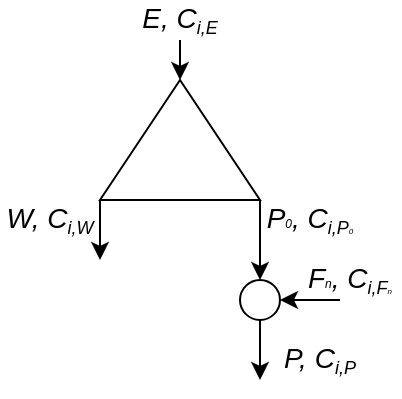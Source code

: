 <mxfile>
    <diagram id="voXNYClXei8BqZe0r_Rz" name="Page-1">
        <mxGraphModel dx="286" dy="191" grid="1" gridSize="10" guides="1" tooltips="1" connect="1" arrows="1" fold="1" page="1" pageScale="1" pageWidth="827" pageHeight="1169" math="0" shadow="0">
            <root>
                <mxCell id="0"/>
                <mxCell id="1" parent="0"/>
                <mxCell id="41" value="" style="endArrow=classic;html=1;" parent="1" edge="1">
                    <mxGeometry width="50" height="50" relative="1" as="geometry">
                        <mxPoint x="430" y="80" as="sourcePoint"/>
                        <mxPoint x="430" y="100" as="targetPoint"/>
                    </mxGeometry>
                </mxCell>
                <mxCell id="42" value="" style="endArrow=classic;html=1;" parent="1" edge="1">
                    <mxGeometry width="50" height="50" relative="1" as="geometry">
                        <mxPoint x="390" y="160" as="sourcePoint"/>
                        <mxPoint x="390" y="190" as="targetPoint"/>
                    </mxGeometry>
                </mxCell>
                <mxCell id="43" value="" style="triangle;whiteSpace=wrap;html=1;rotation=-90;" parent="1" vertex="1">
                    <mxGeometry x="400" y="90" width="60" height="80" as="geometry"/>
                </mxCell>
                <mxCell id="44" value="" style="endArrow=classic;html=1;entryX=0.5;entryY=0;entryDx=0;entryDy=0;" parent="1" edge="1" target="48">
                    <mxGeometry width="50" height="50" relative="1" as="geometry">
                        <mxPoint x="470" y="160" as="sourcePoint"/>
                        <mxPoint x="470" y="190" as="targetPoint"/>
                    </mxGeometry>
                </mxCell>
                <mxCell id="45" value="&lt;font&gt;&lt;i&gt;&lt;span style=&quot;font-size: 14px&quot;&gt;E, C&lt;/span&gt;&lt;sub&gt;&lt;font style=&quot;font-size: 9px&quot;&gt;i,E&lt;/font&gt;&lt;/sub&gt;&lt;/i&gt;&lt;/font&gt;" style="text;html=1;strokeColor=none;fillColor=none;align=center;verticalAlign=middle;whiteSpace=wrap;rounded=0;" parent="1" vertex="1">
                    <mxGeometry x="405" y="60" width="50" height="20" as="geometry"/>
                </mxCell>
                <mxCell id="46" value="&lt;span style=&quot;color: rgba(0 , 0 , 0 , 0) ; font-family: monospace ; font-size: 0px&quot;&gt;%3CmxGraphModel%3E%3Croot%3E%3CmxCell%20id%3D%220%22%2F%3E%3CmxCell%20id%3D%221%22%20parent%3D%220%22%2F%3E%3CmxCell%20id%3D%222%22%20value%3D%22%26lt%3Bfont%26gt%3B%26lt%3Bi%26gt%3B%26lt%3Bspan%20style%3D%26quot%3Bfont-size%3A%2014px%26quot%3B%26gt%3BE%2C%20C%26lt%3B%2Fspan%26gt%3B%26lt%3Bsub%26gt%3B%26lt%3Bfont%20style%3D%26quot%3Bfont-size%3A%209px%26quot%3B%26gt%3Bi%2CE%26lt%3B%2Ffont%26gt%3B%26lt%3B%2Fsub%26gt%3B%26lt%3B%2Fi%26gt%3B%26lt%3B%2Ffont%26gt%3B%22%20style%3D%22text%3Bhtml%3D1%3BstrokeColor%3Dnone%3BfillColor%3Dnone%3Balign%3Dcenter%3BverticalAlign%3Dmiddle%3BwhiteSpace%3Dwrap%3Brounded%3D0%3B%22%20vertex%3D%221%22%20parent%3D%221%22%3E%3CmxGeometry%20x%3D%22405%22%20y%3D%2260%22%20width%3D%2250%22%20height%3D%2220%22%20as%3D%22geometry%22%2F%3E%3C%2FmxCell%3E%3C%2Froot%3E%3C%2FmxGraphModel%3E&lt;/span&gt;" style="text;html=1;strokeColor=none;fillColor=none;align=center;verticalAlign=middle;whiteSpace=wrap;rounded=0;" parent="1" vertex="1">
                    <mxGeometry x="350" y="170" width="40" height="20" as="geometry"/>
                </mxCell>
                <mxCell id="48" value="" style="ellipse;whiteSpace=wrap;html=1;aspect=fixed;" parent="1" vertex="1">
                    <mxGeometry x="460" y="200" width="20" height="20" as="geometry"/>
                </mxCell>
                <mxCell id="49" value="" style="endArrow=classic;html=1;entryX=1;entryY=0.5;entryDx=0;entryDy=0;" parent="1" target="48" edge="1">
                    <mxGeometry width="50" height="50" relative="1" as="geometry">
                        <mxPoint x="510" y="210" as="sourcePoint"/>
                        <mxPoint x="470" y="390" as="targetPoint"/>
                    </mxGeometry>
                </mxCell>
                <mxCell id="54" value="" style="endArrow=classic;html=1;entryX=0;entryY=1;entryDx=0;entryDy=0;" parent="1" edge="1">
                    <mxGeometry width="50" height="50" relative="1" as="geometry">
                        <mxPoint x="470" y="220" as="sourcePoint"/>
                        <mxPoint x="470" y="250" as="targetPoint"/>
                    </mxGeometry>
                </mxCell>
                <mxCell id="56" value="&lt;i&gt;&lt;span style=&quot;font-size: 14px&quot;&gt;P&lt;/span&gt;&lt;font style=&quot;font-size: 6px&quot;&gt;0&lt;/font&gt;&lt;span style=&quot;font-size: 14px&quot;&gt;, C&lt;/span&gt;&lt;sub&gt;&lt;font style=&quot;font-size: 9px&quot;&gt;i,P&lt;/font&gt;&lt;font size=&quot;1&quot;&gt;&lt;span style=&quot;font-size: 4px&quot;&gt;0&lt;/span&gt;&lt;/font&gt;&lt;/sub&gt;&lt;/i&gt;" style="text;html=1;strokeColor=none;fillColor=none;align=center;verticalAlign=middle;whiteSpace=wrap;rounded=0;" vertex="1" parent="1">
                    <mxGeometry x="465" y="160" width="60" height="20" as="geometry"/>
                </mxCell>
                <mxCell id="57" value="&lt;font&gt;&lt;i&gt;&lt;span style=&quot;font-size: 14px&quot;&gt;W, C&lt;/span&gt;&lt;sub&gt;&lt;font style=&quot;font-size: 9px&quot;&gt;i,W&lt;/font&gt;&lt;/sub&gt;&lt;/i&gt;&lt;/font&gt;" style="text;html=1;strokeColor=none;fillColor=none;align=center;verticalAlign=middle;whiteSpace=wrap;rounded=0;" vertex="1" parent="1">
                    <mxGeometry x="340" y="160" width="50" height="20" as="geometry"/>
                </mxCell>
                <mxCell id="58" value="&lt;font&gt;&lt;i&gt;&lt;span style=&quot;font-size: 14px&quot;&gt;P, C&lt;/span&gt;&lt;sub&gt;&lt;font style=&quot;font-size: 9px&quot;&gt;i,P&lt;/font&gt;&lt;/sub&gt;&lt;/i&gt;&lt;/font&gt;" style="text;html=1;strokeColor=none;fillColor=none;align=center;verticalAlign=middle;whiteSpace=wrap;rounded=0;" vertex="1" parent="1">
                    <mxGeometry x="475" y="230" width="50" height="20" as="geometry"/>
                </mxCell>
                <mxCell id="59" value="&lt;i&gt;&lt;span style=&quot;font-size: 14px&quot;&gt;F&lt;/span&gt;&lt;font style=&quot;font-size: 6px&quot;&gt;n&lt;/font&gt;&lt;span style=&quot;font-size: 14px&quot;&gt;, C&lt;/span&gt;&lt;sub&gt;&lt;font style=&quot;font-size: 9px&quot;&gt;i,F&lt;/font&gt;&lt;font size=&quot;1&quot;&gt;&lt;span style=&quot;font-size: 4px&quot;&gt;n&lt;/span&gt;&lt;/font&gt;&lt;/sub&gt;&lt;/i&gt;" style="text;html=1;strokeColor=none;fillColor=none;align=center;verticalAlign=middle;whiteSpace=wrap;rounded=0;" vertex="1" parent="1">
                    <mxGeometry x="490" y="190" width="50" height="20" as="geometry"/>
                </mxCell>
            </root>
        </mxGraphModel>
    </diagram>
</mxfile>